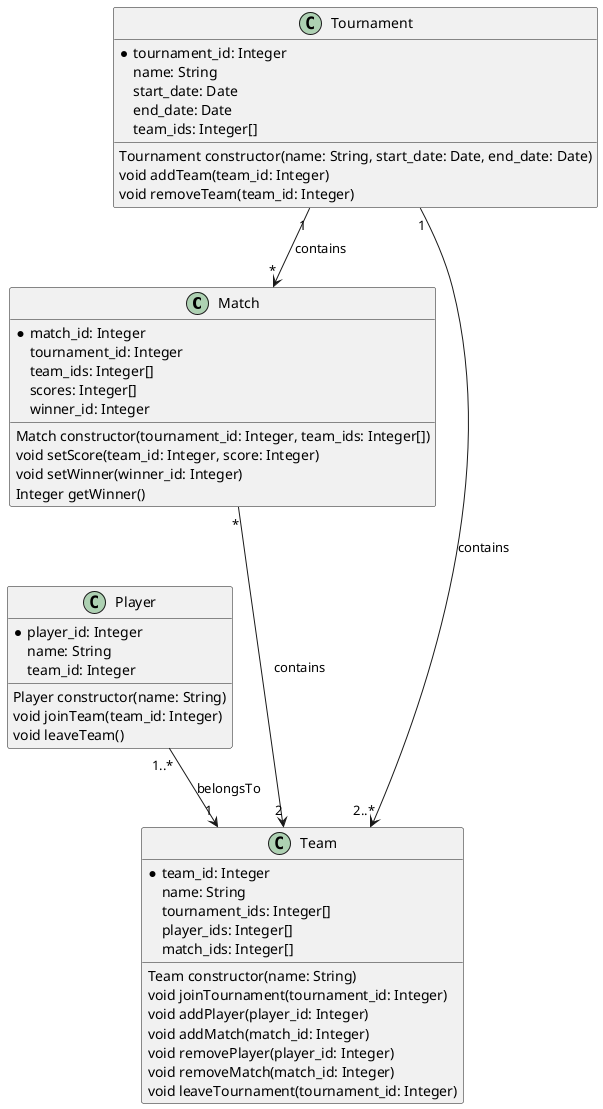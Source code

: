 @startuml Tournament System
' Internal development class diagram
' Describes database fields and object methods required

class Match {
    *match_id: Integer
    tournament_id: Integer
    team_ids: Integer[]
    scores: Integer[]
    winner_id: Integer

    Match constructor(tournament_id: Integer, team_ids: Integer[])
    void setScore(team_id: Integer, score: Integer)
    void setWinner(winner_id: Integer)
    Integer getWinner()
}
class Team {
    *team_id: Integer
    name: String
    tournament_ids: Integer[]
    player_ids: Integer[]
    match_ids: Integer[]

    Team constructor(name: String)
    void joinTournament(tournament_id: Integer)
    void addPlayer(player_id: Integer)
    void addMatch(match_id: Integer)
    void removePlayer(player_id: Integer)
    void removeMatch(match_id: Integer)
    void leaveTournament(tournament_id: Integer)
}
class Player {
    *player_id: Integer
    name: String
    team_id: Integer


    Player constructor(name: String)
    void joinTeam(team_id: Integer)
    void leaveTeam()
}

class Tournament {
    *tournament_id: Integer
    name: String
    start_date: Date
    end_date: Date
    team_ids: Integer[]

    Tournament constructor(name: String, start_date: Date, end_date: Date)
    void addTeam(team_id: Integer)
    void removeTeam(team_id: Integer)
}


Tournament "1" --> "2..*" Team : contains
Tournament "1" --> "*" Match : contains
Player "1..*" --> "1" Team : belongsTo
Match "*" ---> "2" Team : contains


@enduml